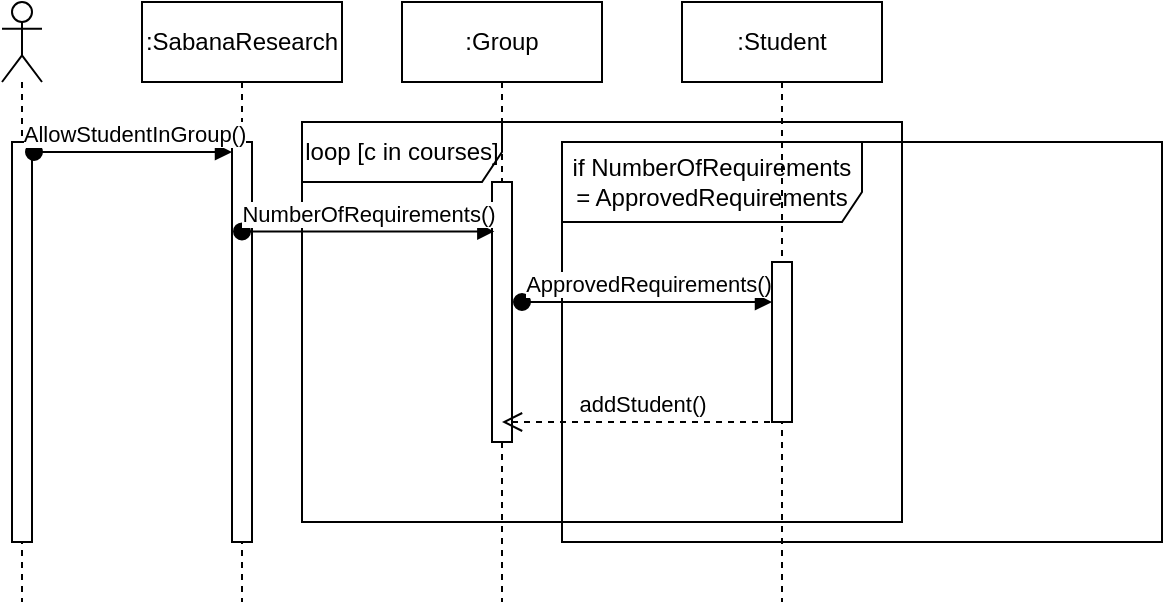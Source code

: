<mxfile version="14.4.4" type="github"><diagram id="Hy17RGj59lNPeSl_cXO7" name="Page-1"><mxGraphModel dx="923" dy="354" grid="1" gridSize="10" guides="1" tooltips="1" connect="1" arrows="1" fold="1" page="0" pageScale="1" pageWidth="827" pageHeight="1169" math="0" shadow="0"><root><mxCell id="0"/><mxCell id="1" parent="0"/><mxCell id="YEZXHlvmZmnsKuKOLc-R-17" value="if NumberOfRequirements = ApprovedRequirements" style="shape=umlFrame;whiteSpace=wrap;html=1;width=150;height=40;" vertex="1" parent="1"><mxGeometry x="380" y="110" width="300" height="200" as="geometry"/></mxCell><mxCell id="YEZXHlvmZmnsKuKOLc-R-14" value="loop [c in courses]" style="shape=umlFrame;whiteSpace=wrap;html=1;width=100;height=30;" vertex="1" parent="1"><mxGeometry x="250" y="100" width="300" height="200" as="geometry"/></mxCell><mxCell id="YEZXHlvmZmnsKuKOLc-R-2" value="" style="shape=umlLifeline;participant=umlActor;perimeter=lifelinePerimeter;whiteSpace=wrap;html=1;container=1;collapsible=0;recursiveResize=0;verticalAlign=top;spacingTop=36;outlineConnect=0;" vertex="1" parent="1"><mxGeometry x="100" y="40" width="20" height="300" as="geometry"/></mxCell><mxCell id="YEZXHlvmZmnsKuKOLc-R-7" value="" style="html=1;points=[];perimeter=orthogonalPerimeter;" vertex="1" parent="YEZXHlvmZmnsKuKOLc-R-2"><mxGeometry x="5" y="70" width="10" height="200" as="geometry"/></mxCell><mxCell id="YEZXHlvmZmnsKuKOLc-R-3" value=":SabanaResearch" style="shape=umlLifeline;perimeter=lifelinePerimeter;whiteSpace=wrap;html=1;container=1;collapsible=0;recursiveResize=0;outlineConnect=0;" vertex="1" parent="1"><mxGeometry x="170" y="40" width="100" height="300" as="geometry"/></mxCell><mxCell id="YEZXHlvmZmnsKuKOLc-R-4" value="" style="html=1;points=[];perimeter=orthogonalPerimeter;" vertex="1" parent="YEZXHlvmZmnsKuKOLc-R-3"><mxGeometry x="45" y="70" width="10" height="200" as="geometry"/></mxCell><mxCell id="YEZXHlvmZmnsKuKOLc-R-5" value="AllowStudentInGroup()" style="html=1;verticalAlign=bottom;startArrow=oval;endArrow=block;startSize=8;exitX=1.1;exitY=0.025;exitDx=0;exitDy=0;exitPerimeter=0;" edge="1" target="YEZXHlvmZmnsKuKOLc-R-4" parent="1" source="YEZXHlvmZmnsKuKOLc-R-7"><mxGeometry relative="1" as="geometry"><mxPoint x="155" y="110" as="sourcePoint"/></mxGeometry></mxCell><mxCell id="YEZXHlvmZmnsKuKOLc-R-9" value=":Group" style="shape=umlLifeline;perimeter=lifelinePerimeter;whiteSpace=wrap;html=1;container=1;collapsible=0;recursiveResize=0;outlineConnect=0;" vertex="1" parent="1"><mxGeometry x="300" y="40" width="100" height="300" as="geometry"/></mxCell><mxCell id="YEZXHlvmZmnsKuKOLc-R-10" value="" style="html=1;points=[];perimeter=orthogonalPerimeter;" vertex="1" parent="YEZXHlvmZmnsKuKOLc-R-9"><mxGeometry x="45" y="90" width="10" height="130" as="geometry"/></mxCell><mxCell id="YEZXHlvmZmnsKuKOLc-R-18" value="ApprovedRequirements()" style="html=1;verticalAlign=bottom;startArrow=oval;startFill=1;endArrow=block;startSize=8;" edge="1" parent="YEZXHlvmZmnsKuKOLc-R-9" target="YEZXHlvmZmnsKuKOLc-R-16"><mxGeometry width="60" relative="1" as="geometry"><mxPoint x="60" y="150" as="sourcePoint"/><mxPoint x="120" y="150" as="targetPoint"/></mxGeometry></mxCell><mxCell id="YEZXHlvmZmnsKuKOLc-R-12" value="NumberOfRequirements()" style="html=1;verticalAlign=bottom;startArrow=oval;startFill=1;endArrow=block;startSize=8;entryX=0.117;entryY=0.19;entryDx=0;entryDy=0;entryPerimeter=0;" edge="1" parent="1" source="YEZXHlvmZmnsKuKOLc-R-3" target="YEZXHlvmZmnsKuKOLc-R-10"><mxGeometry width="60" relative="1" as="geometry"><mxPoint x="240" y="150" as="sourcePoint"/><mxPoint x="300" y="150" as="targetPoint"/></mxGeometry></mxCell><mxCell id="YEZXHlvmZmnsKuKOLc-R-15" value=":Student" style="shape=umlLifeline;perimeter=lifelinePerimeter;whiteSpace=wrap;html=1;container=1;collapsible=0;recursiveResize=0;outlineConnect=0;" vertex="1" parent="1"><mxGeometry x="440" y="40" width="100" height="300" as="geometry"/></mxCell><mxCell id="YEZXHlvmZmnsKuKOLc-R-16" value="" style="html=1;points=[];perimeter=orthogonalPerimeter;" vertex="1" parent="YEZXHlvmZmnsKuKOLc-R-15"><mxGeometry x="45" y="130" width="10" height="80" as="geometry"/></mxCell><mxCell id="YEZXHlvmZmnsKuKOLc-R-20" value="addStudent()" style="html=1;verticalAlign=bottom;endArrow=open;dashed=1;endSize=8;" edge="1" parent="1" target="YEZXHlvmZmnsKuKOLc-R-9"><mxGeometry relative="1" as="geometry"><mxPoint x="490" y="250" as="sourcePoint"/><mxPoint x="410" y="250" as="targetPoint"/></mxGeometry></mxCell></root></mxGraphModel></diagram></mxfile>